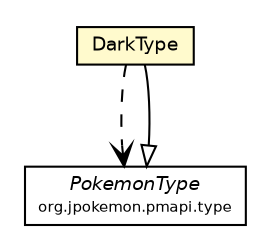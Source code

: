 #!/usr/local/bin/dot
#
# Class diagram 
# Generated by UMLGraph version 5.2 (http://www.umlgraph.org/)
#

digraph G {
	edge [fontname="Helvetica",fontsize=10,labelfontname="Helvetica",labelfontsize=10];
	node [fontname="Helvetica",fontsize=10,shape=plaintext];
	nodesep=0.25;
	ranksep=0.5;
	// org.jpokemon.pmapi.type.classic.DarkType
	c1930 [label=<<table title="org.jpokemon.pmapi.type.classic.DarkType" border="0" cellborder="1" cellspacing="0" cellpadding="2" port="p" bgcolor="lemonChiffon" href="./DarkType.html">
		<tr><td><table border="0" cellspacing="0" cellpadding="1">
<tr><td align="center" balign="center"> DarkType </td></tr>
		</table></td></tr>
		</table>>, fontname="Helvetica", fontcolor="black", fontsize=9.0];
	// org.jpokemon.pmapi.type.PokemonType
	c1932 [label=<<table title="org.jpokemon.pmapi.type.PokemonType" border="0" cellborder="1" cellspacing="0" cellpadding="2" port="p" href="../PokemonType.html">
		<tr><td><table border="0" cellspacing="0" cellpadding="1">
<tr><td align="center" balign="center"><font face="Helvetica-Oblique"> PokemonType </font></td></tr>
<tr><td align="center" balign="center"><font point-size="7.0"> org.jpokemon.pmapi.type </font></td></tr>
		</table></td></tr>
		</table>>, fontname="Helvetica", fontcolor="black", fontsize=9.0];
	//org.jpokemon.pmapi.type.classic.DarkType extends org.jpokemon.pmapi.type.PokemonType
	c1932:p -> c1930:p [dir=back,arrowtail=empty];
	// org.jpokemon.pmapi.type.classic.DarkType DEPEND org.jpokemon.pmapi.type.PokemonType
	c1930:p -> c1932:p [taillabel="", label="", headlabel="", fontname="Helvetica", fontcolor="black", fontsize=10.0, color="black", arrowhead=open, style=dashed];
}

